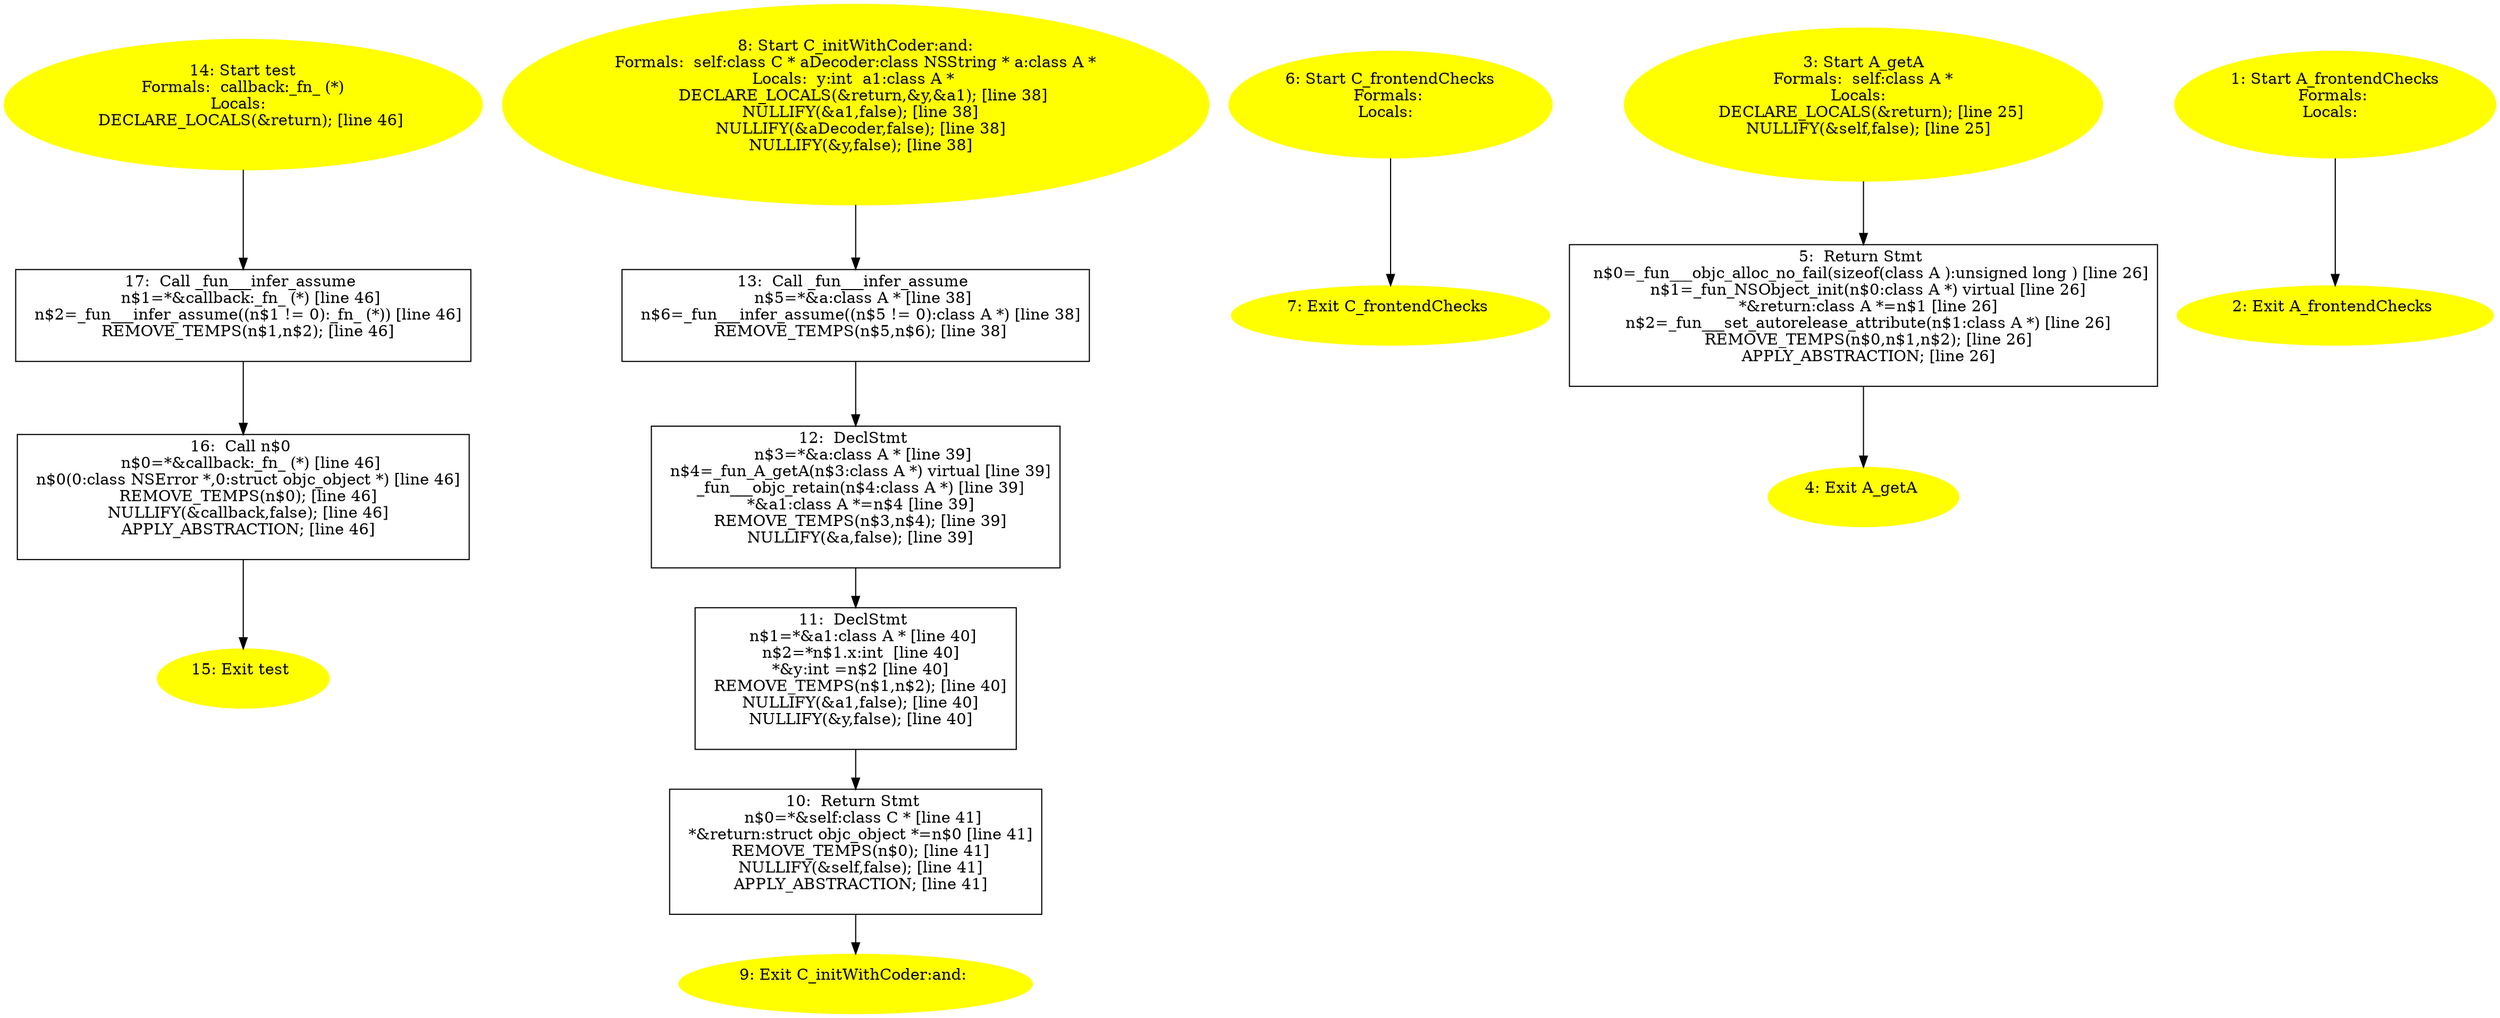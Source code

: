 digraph iCFG {
17 [label="17:  Call _fun___infer_assume \n   n$1=*&callback:_fn_ (*) [line 46]\n  n$2=_fun___infer_assume((n$1 != 0):_fn_ (*)) [line 46]\n  REMOVE_TEMPS(n$1,n$2); [line 46]\n " shape="box"]
	

	 17 -> 16 ;
16 [label="16:  Call n$0 \n   n$0=*&callback:_fn_ (*) [line 46]\n  n$0(0:class NSError *,0:struct objc_object *) [line 46]\n  REMOVE_TEMPS(n$0); [line 46]\n  NULLIFY(&callback,false); [line 46]\n  APPLY_ABSTRACTION; [line 46]\n " shape="box"]
	

	 16 -> 15 ;
15 [label="15: Exit test \n  " color=yellow style=filled]
	

14 [label="14: Start test\nFormals:  callback:_fn_ (*)\nLocals:  \n   DECLARE_LOCALS(&return); [line 46]\n " color=yellow style=filled]
	

	 14 -> 17 ;
13 [label="13:  Call _fun___infer_assume \n   n$5=*&a:class A * [line 38]\n  n$6=_fun___infer_assume((n$5 != 0):class A *) [line 38]\n  REMOVE_TEMPS(n$5,n$6); [line 38]\n " shape="box"]
	

	 13 -> 12 ;
12 [label="12:  DeclStmt \n   n$3=*&a:class A * [line 39]\n  n$4=_fun_A_getA(n$3:class A *) virtual [line 39]\n  _fun___objc_retain(n$4:class A *) [line 39]\n  *&a1:class A *=n$4 [line 39]\n  REMOVE_TEMPS(n$3,n$4); [line 39]\n  NULLIFY(&a,false); [line 39]\n " shape="box"]
	

	 12 -> 11 ;
11 [label="11:  DeclStmt \n   n$1=*&a1:class A * [line 40]\n  n$2=*n$1.x:int  [line 40]\n  *&y:int =n$2 [line 40]\n  REMOVE_TEMPS(n$1,n$2); [line 40]\n  NULLIFY(&a1,false); [line 40]\n  NULLIFY(&y,false); [line 40]\n " shape="box"]
	

	 11 -> 10 ;
10 [label="10:  Return Stmt \n   n$0=*&self:class C * [line 41]\n  *&return:struct objc_object *=n$0 [line 41]\n  REMOVE_TEMPS(n$0); [line 41]\n  NULLIFY(&self,false); [line 41]\n  APPLY_ABSTRACTION; [line 41]\n " shape="box"]
	

	 10 -> 9 ;
9 [label="9: Exit C_initWithCoder:and: \n  " color=yellow style=filled]
	

8 [label="8: Start C_initWithCoder:and:\nFormals:  self:class C * aDecoder:class NSString * a:class A *\nLocals:  y:int  a1:class A * \n   DECLARE_LOCALS(&return,&y,&a1); [line 38]\n  NULLIFY(&a1,false); [line 38]\n  NULLIFY(&aDecoder,false); [line 38]\n  NULLIFY(&y,false); [line 38]\n " color=yellow style=filled]
	

	 8 -> 13 ;
7 [label="7: Exit C_frontendChecks \n  " color=yellow style=filled]
	

6 [label="6: Start C_frontendChecks\nFormals: \nLocals:  \n  " color=yellow style=filled]
	

	 6 -> 7 ;
5 [label="5:  Return Stmt \n   n$0=_fun___objc_alloc_no_fail(sizeof(class A ):unsigned long ) [line 26]\n  n$1=_fun_NSObject_init(n$0:class A *) virtual [line 26]\n  *&return:class A *=n$1 [line 26]\n  n$2=_fun___set_autorelease_attribute(n$1:class A *) [line 26]\n  REMOVE_TEMPS(n$0,n$1,n$2); [line 26]\n  APPLY_ABSTRACTION; [line 26]\n " shape="box"]
	

	 5 -> 4 ;
4 [label="4: Exit A_getA \n  " color=yellow style=filled]
	

3 [label="3: Start A_getA\nFormals:  self:class A *\nLocals:  \n   DECLARE_LOCALS(&return); [line 25]\n  NULLIFY(&self,false); [line 25]\n " color=yellow style=filled]
	

	 3 -> 5 ;
2 [label="2: Exit A_frontendChecks \n  " color=yellow style=filled]
	

1 [label="1: Start A_frontendChecks\nFormals: \nLocals:  \n  " color=yellow style=filled]
	

	 1 -> 2 ;
}
